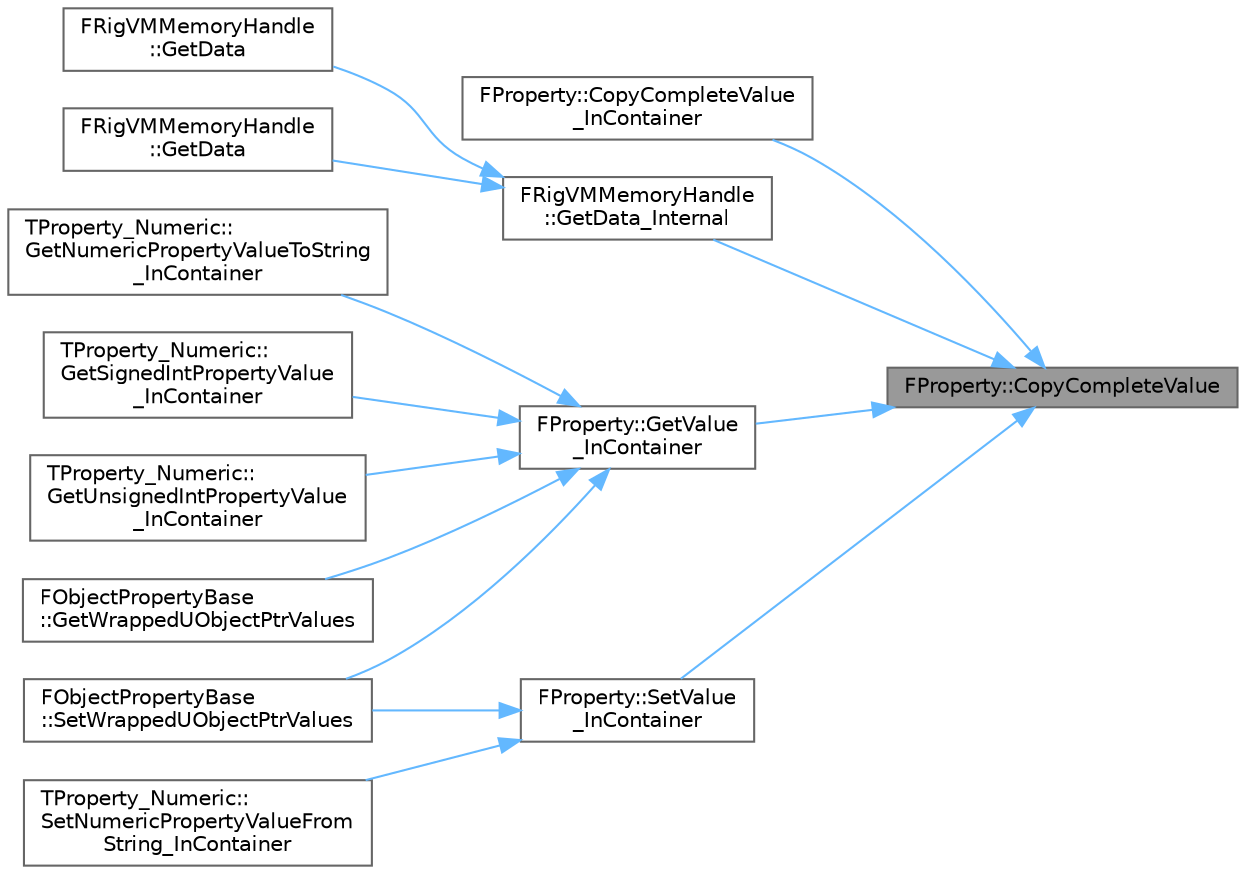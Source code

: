 digraph "FProperty::CopyCompleteValue"
{
 // INTERACTIVE_SVG=YES
 // LATEX_PDF_SIZE
  bgcolor="transparent";
  edge [fontname=Helvetica,fontsize=10,labelfontname=Helvetica,labelfontsize=10];
  node [fontname=Helvetica,fontsize=10,shape=box,height=0.2,width=0.4];
  rankdir="RL";
  Node1 [id="Node000001",label="FProperty::CopyCompleteValue",height=0.2,width=0.4,color="gray40", fillcolor="grey60", style="filled", fontcolor="black",tooltip="Copy the value for all elements of this property."];
  Node1 -> Node2 [id="edge1_Node000001_Node000002",dir="back",color="steelblue1",style="solid",tooltip=" "];
  Node2 [id="Node000002",label="FProperty::CopyCompleteValue\l_InContainer",height=0.2,width=0.4,color="grey40", fillcolor="white", style="filled",URL="$d9/dbc/classFProperty.html#a4cfe41233623a158e3e83701ebef1215",tooltip=" "];
  Node1 -> Node3 [id="edge2_Node000001_Node000003",dir="back",color="steelblue1",style="solid",tooltip=" "];
  Node3 [id="Node000003",label="FRigVMMemoryHandle\l::GetData_Internal",height=0.2,width=0.4,color="grey40", fillcolor="white", style="filled",URL="$d9/d9c/structFRigVMMemoryHandle.html#af1080340a7fe2786608504c9a97a2732",tooltip=" "];
  Node3 -> Node4 [id="edge3_Node000003_Node000004",dir="back",color="steelblue1",style="solid",tooltip=" "];
  Node4 [id="Node000004",label="FRigVMMemoryHandle\l::GetData",height=0.2,width=0.4,color="grey40", fillcolor="white", style="filled",URL="$d9/d9c/structFRigVMMemoryHandle.html#a9a7cfefd3cf380a317dae8594d154fdd",tooltip="Returns the cached pointer stored within the handle."];
  Node3 -> Node5 [id="edge4_Node000003_Node000005",dir="back",color="steelblue1",style="solid",tooltip=" "];
  Node5 [id="Node000005",label="FRigVMMemoryHandle\l::GetData",height=0.2,width=0.4,color="grey40", fillcolor="white", style="filled",URL="$d9/d9c/structFRigVMMemoryHandle.html#a83abe17eca265b0f6890f60053c4702d",tooltip="Computes the data if necessary and returns the cached pointer stored within the handle."];
  Node1 -> Node6 [id="edge5_Node000001_Node000006",dir="back",color="steelblue1",style="solid",tooltip=" "];
  Node6 [id="Node000006",label="FProperty::GetValue\l_InContainer",height=0.2,width=0.4,color="grey40", fillcolor="white", style="filled",URL="$d9/dbc/classFProperty.html#a83cc0e5e21df4ab3d3603956ce4b4655",tooltip=" "];
  Node6 -> Node7 [id="edge6_Node000006_Node000007",dir="back",color="steelblue1",style="solid",tooltip=" "];
  Node7 [id="Node000007",label="TProperty_Numeric::\lGetNumericPropertyValueToString\l_InContainer",height=0.2,width=0.4,color="grey40", fillcolor="white", style="filled",URL="$dc/d30/classTProperty__Numeric.html#a21dbe210a7fbb8600be40e715f7c2e52",tooltip=" "];
  Node6 -> Node8 [id="edge7_Node000006_Node000008",dir="back",color="steelblue1",style="solid",tooltip=" "];
  Node8 [id="Node000008",label="TProperty_Numeric::\lGetSignedIntPropertyValue\l_InContainer",height=0.2,width=0.4,color="grey40", fillcolor="white", style="filled",URL="$dc/d30/classTProperty__Numeric.html#a10e8b5aa55be09b561e53f11ed4703f2",tooltip=" "];
  Node6 -> Node9 [id="edge8_Node000006_Node000009",dir="back",color="steelblue1",style="solid",tooltip=" "];
  Node9 [id="Node000009",label="TProperty_Numeric::\lGetUnsignedIntPropertyValue\l_InContainer",height=0.2,width=0.4,color="grey40", fillcolor="white", style="filled",URL="$dc/d30/classTProperty__Numeric.html#a4a0564e626a47260ca94fcdff9bf7ffd",tooltip=" "];
  Node6 -> Node10 [id="edge9_Node000006_Node000010",dir="back",color="steelblue1",style="solid",tooltip=" "];
  Node10 [id="Node000010",label="FObjectPropertyBase\l::GetWrappedUObjectPtrValues",height=0.2,width=0.4,color="grey40", fillcolor="white", style="filled",URL="$d6/d97/classFObjectPropertyBase.html#a55da24c8d9ea2e3e8dfebd95cb0bbbf8",tooltip=" "];
  Node6 -> Node11 [id="edge10_Node000006_Node000011",dir="back",color="steelblue1",style="solid",tooltip=" "];
  Node11 [id="Node000011",label="FObjectPropertyBase\l::SetWrappedUObjectPtrValues",height=0.2,width=0.4,color="grey40", fillcolor="white", style="filled",URL="$d6/d97/classFObjectPropertyBase.html#a2cc3c6831ead3b59a29b65b84134c589",tooltip=" "];
  Node1 -> Node12 [id="edge11_Node000001_Node000012",dir="back",color="steelblue1",style="solid",tooltip=" "];
  Node12 [id="Node000012",label="FProperty::SetValue\l_InContainer",height=0.2,width=0.4,color="grey40", fillcolor="white", style="filled",URL="$d9/dbc/classFProperty.html#a90d285b4484af6399d58f940f4834d90",tooltip=" "];
  Node12 -> Node13 [id="edge12_Node000012_Node000013",dir="back",color="steelblue1",style="solid",tooltip=" "];
  Node13 [id="Node000013",label="TProperty_Numeric::\lSetNumericPropertyValueFrom\lString_InContainer",height=0.2,width=0.4,color="grey40", fillcolor="white", style="filled",URL="$dc/d30/classTProperty__Numeric.html#ab4b01e4e314cf15f8187f2163e170b88",tooltip=" "];
  Node12 -> Node11 [id="edge13_Node000012_Node000011",dir="back",color="steelblue1",style="solid",tooltip=" "];
}
